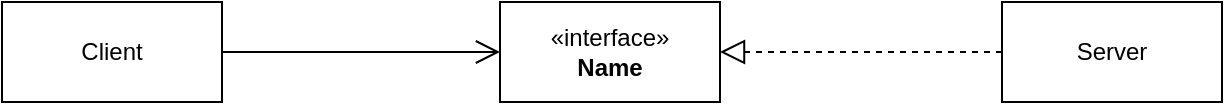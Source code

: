 <mxfile version="21.3.3" type="github">
  <diagram id="C5RBs43oDa-KdzZeNtuy" name="Page-1">
    <mxGraphModel dx="1341" dy="836" grid="1" gridSize="10" guides="1" tooltips="1" connect="1" arrows="1" fold="1" page="1" pageScale="1" pageWidth="827" pageHeight="1169" math="0" shadow="0">
      <root>
        <mxCell id="WIyWlLk6GJQsqaUBKTNV-0" />
        <mxCell id="WIyWlLk6GJQsqaUBKTNV-1" parent="WIyWlLk6GJQsqaUBKTNV-0" />
        <mxCell id="qxTNsHiKi8_6XWE1NS0_-1" value="&amp;laquo;interface&amp;raquo;&lt;br&gt;&lt;b&gt;Name&lt;/b&gt;" style="html=1;whiteSpace=wrap;" vertex="1" parent="WIyWlLk6GJQsqaUBKTNV-1">
          <mxGeometry x="359" y="230" width="110" height="50" as="geometry" />
        </mxCell>
        <mxCell id="qxTNsHiKi8_6XWE1NS0_-4" style="edgeStyle=orthogonalEdgeStyle;rounded=0;orthogonalLoop=1;jettySize=auto;html=1;endArrow=open;endFill=0;strokeWidth=1;endSize=10;" edge="1" parent="WIyWlLk6GJQsqaUBKTNV-1" source="qxTNsHiKi8_6XWE1NS0_-2" target="qxTNsHiKi8_6XWE1NS0_-1">
          <mxGeometry relative="1" as="geometry" />
        </mxCell>
        <mxCell id="qxTNsHiKi8_6XWE1NS0_-2" value="Client" style="html=1;whiteSpace=wrap;" vertex="1" parent="WIyWlLk6GJQsqaUBKTNV-1">
          <mxGeometry x="110" y="230" width="110" height="50" as="geometry" />
        </mxCell>
        <mxCell id="qxTNsHiKi8_6XWE1NS0_-5" style="edgeStyle=orthogonalEdgeStyle;rounded=0;orthogonalLoop=1;jettySize=auto;html=1;endArrow=block;endFill=0;dashed=1;endSize=10;" edge="1" parent="WIyWlLk6GJQsqaUBKTNV-1" source="qxTNsHiKi8_6XWE1NS0_-3" target="qxTNsHiKi8_6XWE1NS0_-1">
          <mxGeometry relative="1" as="geometry" />
        </mxCell>
        <mxCell id="qxTNsHiKi8_6XWE1NS0_-3" value="Server" style="html=1;whiteSpace=wrap;" vertex="1" parent="WIyWlLk6GJQsqaUBKTNV-1">
          <mxGeometry x="610" y="230" width="110" height="50" as="geometry" />
        </mxCell>
      </root>
    </mxGraphModel>
  </diagram>
</mxfile>
